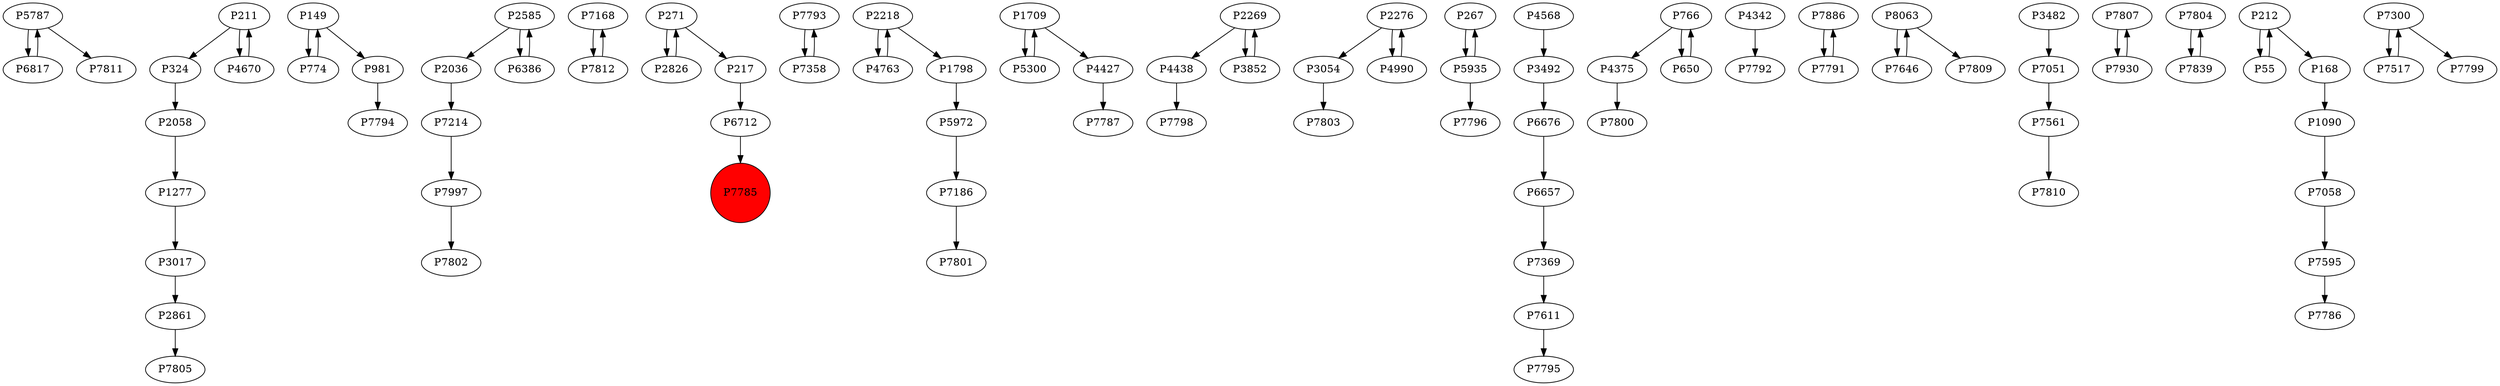 digraph {
	P5787 -> P6817
	P1277 -> P3017
	P149 -> P774
	P2036 -> P7214
	P7168 -> P7812
	P217 -> P6712
	P3017 -> P2861
	P7793 -> P7358
	P2218 -> P4763
	P1709 -> P5300
	P2269 -> P4438
	P6817 -> P5787
	P2276 -> P3054
	P2826 -> P271
	P267 -> P5935
	P4427 -> P7787
	P7611 -> P7795
	P6657 -> P7369
	P766 -> P4375
	P1709 -> P4427
	P324 -> P2058
	P2585 -> P6386
	P4342 -> P7792
	P7886 -> P7791
	P7812 -> P7168
	P2276 -> P4990
	P5787 -> P7811
	P2861 -> P7805
	P1798 -> P5972
	P4568 -> P3492
	P2058 -> P1277
	P8063 -> P7646
	P7561 -> P7810
	P4438 -> P7798
	P7997 -> P7802
	P3852 -> P2269
	P2218 -> P1798
	P766 -> P650
	P7807 -> P7930
	P5935 -> P267
	P149 -> P981
	P7358 -> P7793
	P7930 -> P7807
	P7804 -> P7839
	P2269 -> P3852
	P4763 -> P2218
	P1090 -> P7058
	P7791 -> P7886
	P212 -> P55
	P650 -> P766
	P774 -> P149
	P271 -> P2826
	P7369 -> P7611
	P7646 -> P8063
	P271 -> P217
	P7595 -> P7786
	P7214 -> P7997
	P7839 -> P7804
	P7051 -> P7561
	P7058 -> P7595
	P3492 -> P6676
	P7186 -> P7801
	P8063 -> P7809
	P5935 -> P7796
	P6386 -> P2585
	P4375 -> P7800
	P212 -> P168
	P2585 -> P2036
	P5300 -> P1709
	P211 -> P324
	P4670 -> P211
	P6676 -> P6657
	P981 -> P7794
	P3054 -> P7803
	P5972 -> P7186
	P55 -> P212
	P7300 -> P7517
	P6712 -> P7785
	P7300 -> P7799
	P3482 -> P7051
	P211 -> P4670
	P4990 -> P2276
	P168 -> P1090
	P7517 -> P7300
	P7785 [shape=circle]
	P7785 [style=filled]
	P7785 [fillcolor=red]
}